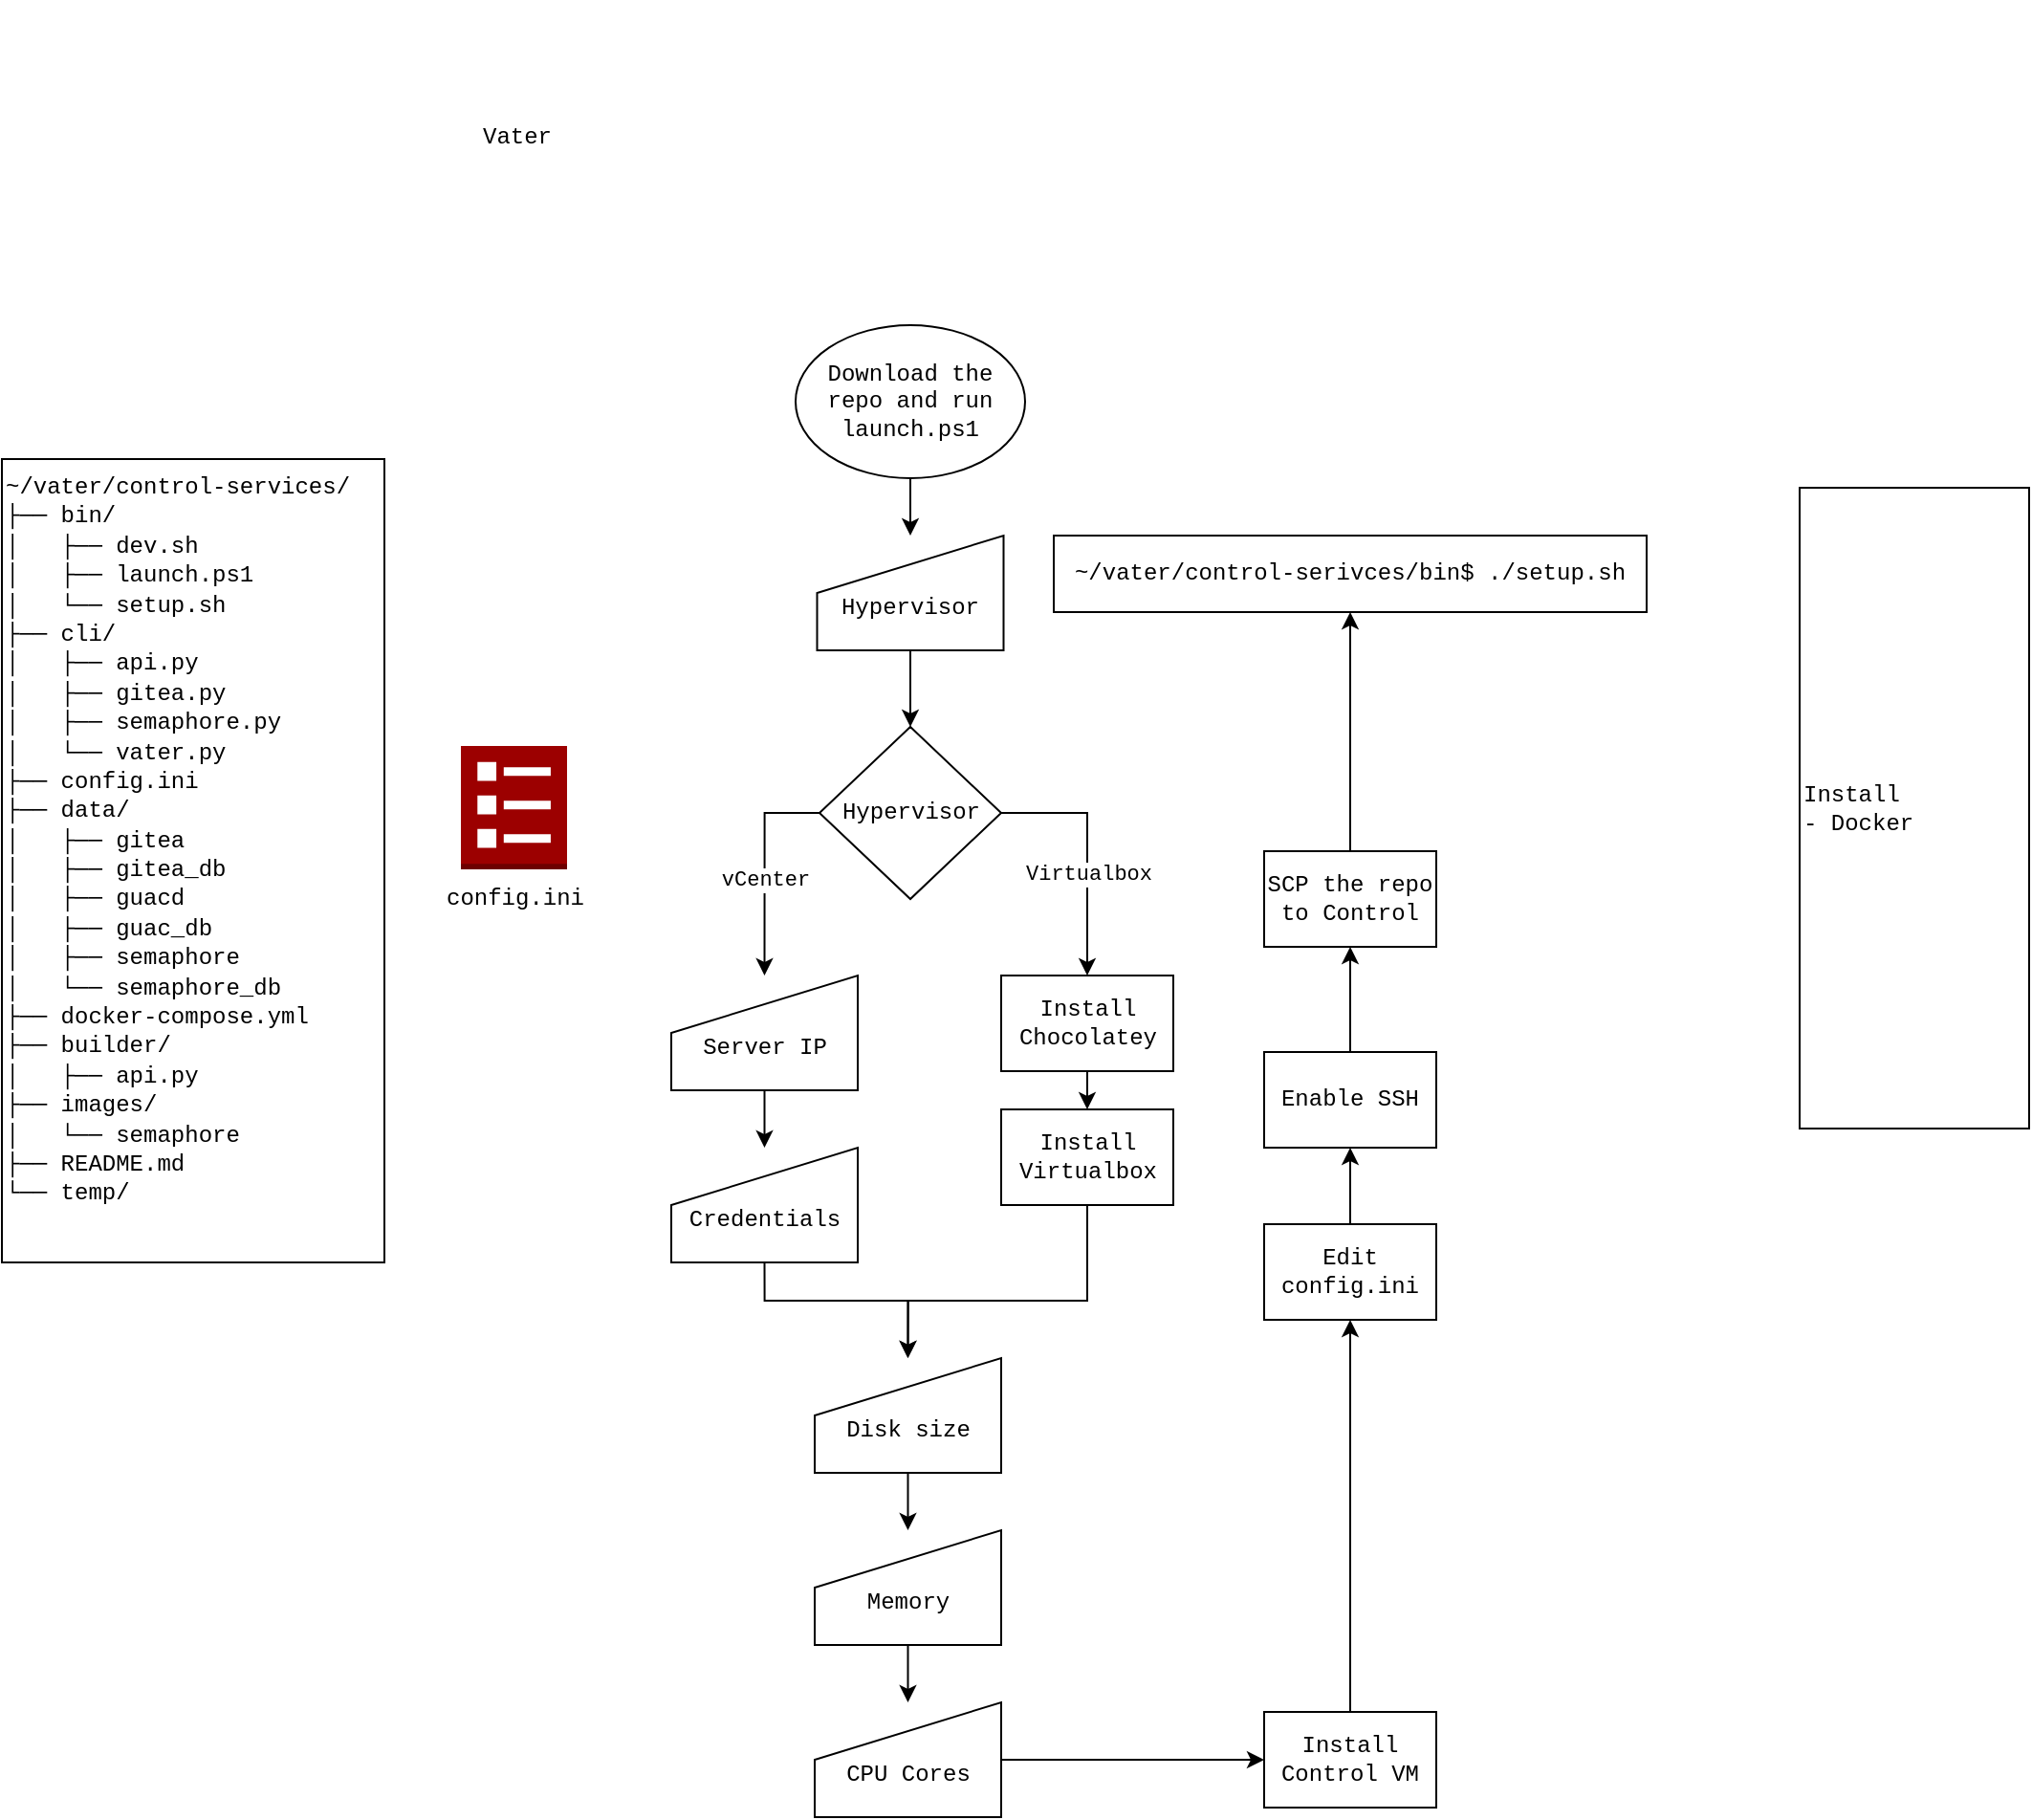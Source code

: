 <mxfile version="15.6.8" type="github">
  <diagram id="YXfpOPQG43Z3w0_7rGdu" name="Page-1">
    <mxGraphModel dx="2552" dy="2013" grid="1" gridSize="10" guides="1" tooltips="1" connect="1" arrows="1" fold="1" page="1" pageScale="1" pageWidth="850" pageHeight="1100" math="0" shadow="0">
      <root>
        <mxCell id="0" />
        <mxCell id="1" parent="0" />
        <mxCell id="ZsvXM1KYcc3sOgcgSLbN-1" value="&lt;font face=&quot;Courier New&quot;&gt;config.ini&lt;/font&gt;" style="outlineConnect=0;dashed=0;verticalLabelPosition=bottom;verticalAlign=top;align=center;html=1;shape=mxgraph.aws3.template;fillColor=#9C0000;gradientColor=none;" vertex="1" parent="1">
          <mxGeometry x="-600" y="160" width="55.5" height="64.5" as="geometry" />
        </mxCell>
        <mxCell id="ZsvXM1KYcc3sOgcgSLbN-2" value="&lt;div&gt;&lt;font face=&quot;Courier New&quot;&gt;~/vater/control-services/&lt;/font&gt;&lt;/div&gt;&lt;div&gt;&lt;font face=&quot;Courier New&quot;&gt;├── bin/&lt;/font&gt;&lt;/div&gt;&lt;div&gt;&lt;span style=&quot;font-family: &amp;#34;courier new&amp;#34;&quot;&gt;│&amp;nbsp; &amp;nbsp;├── dev.sh&lt;/span&gt;&lt;span style=&quot;font-family: &amp;#34;courier new&amp;#34;&quot;&gt;&lt;br&gt;&lt;/span&gt;&lt;/div&gt;&lt;div&gt;&lt;span style=&quot;font-family: &amp;#34;courier new&amp;#34;&quot;&gt;│&amp;nbsp; &amp;nbsp;├── launch.ps1&lt;/span&gt;&lt;font face=&quot;Courier New&quot;&gt;&lt;br&gt;&lt;/font&gt;&lt;/div&gt;&lt;div&gt;&lt;font face=&quot;Courier New&quot;&gt;│&amp;nbsp; &amp;nbsp;└── setup.sh&lt;/font&gt;&lt;/div&gt;&lt;div&gt;&lt;font face=&quot;Courier New&quot;&gt;├── cli/&lt;/font&gt;&lt;/div&gt;&lt;div&gt;&lt;font face=&quot;Courier New&quot;&gt;│&amp;nbsp; &amp;nbsp;├── api.py&lt;/font&gt;&lt;/div&gt;&lt;div&gt;&lt;font face=&quot;Courier New&quot;&gt;│&amp;nbsp; &amp;nbsp;├── gitea.py&lt;/font&gt;&lt;/div&gt;&lt;div&gt;&lt;font face=&quot;Courier New&quot;&gt;│&amp;nbsp; &amp;nbsp;├── semaphore.py&lt;/font&gt;&lt;/div&gt;&lt;div&gt;&lt;font face=&quot;Courier New&quot;&gt;│&amp;nbsp; &amp;nbsp;└── vater.py&lt;/font&gt;&lt;/div&gt;&lt;div&gt;&lt;span style=&quot;font-family: &amp;#34;courier new&amp;#34;&quot;&gt;├── config.ini&lt;/span&gt;&lt;br&gt;&lt;/div&gt;&lt;div&gt;&lt;font face=&quot;Courier New&quot;&gt;├── data/&lt;/font&gt;&lt;/div&gt;&lt;div&gt;&lt;font face=&quot;Courier New&quot;&gt;│&amp;nbsp; &amp;nbsp;├── gitea&lt;/font&gt;&lt;/div&gt;&lt;div&gt;&lt;font face=&quot;Courier New&quot;&gt;│&amp;nbsp; &amp;nbsp;├── gitea_db&lt;/font&gt;&lt;/div&gt;&lt;div&gt;&lt;font face=&quot;Courier New&quot;&gt;│&amp;nbsp; &amp;nbsp;├── guacd&lt;/font&gt;&lt;/div&gt;&lt;div&gt;&lt;font face=&quot;Courier New&quot;&gt;│&amp;nbsp; &amp;nbsp;├── guac_db&lt;/font&gt;&lt;/div&gt;&lt;div&gt;&lt;font face=&quot;Courier New&quot;&gt;│&amp;nbsp; &amp;nbsp;├── semaphore&lt;/font&gt;&lt;/div&gt;&lt;div&gt;&lt;font face=&quot;Courier New&quot;&gt;│&amp;nbsp; &amp;nbsp;└── semaphore_db&lt;/font&gt;&lt;/div&gt;&lt;div&gt;&lt;font face=&quot;Courier New&quot;&gt;├── docker-compose.yml&lt;/font&gt;&lt;/div&gt;&lt;div&gt;&lt;div&gt;&lt;font face=&quot;Courier New&quot;&gt;├── builder/&lt;/font&gt;&lt;/div&gt;&lt;div&gt;&lt;font face=&quot;Courier New&quot;&gt;│&amp;nbsp; &amp;nbsp;├── api.py&lt;/font&gt;&lt;/div&gt;&lt;/div&gt;&lt;div&gt;&lt;font face=&quot;Courier New&quot;&gt;├── images/&lt;/font&gt;&lt;/div&gt;&lt;div&gt;&lt;font face=&quot;Courier New&quot;&gt;│&amp;nbsp; &amp;nbsp;└── semaphore&lt;/font&gt;&lt;/div&gt;&lt;div&gt;&lt;font face=&quot;Courier New&quot;&gt;├── README.md&lt;/font&gt;&lt;/div&gt;&lt;div&gt;&lt;font face=&quot;Courier New&quot;&gt;└── temp/&lt;/font&gt;&lt;/div&gt;&lt;div&gt;&lt;br&gt;&lt;/div&gt;" style="rounded=0;whiteSpace=wrap;html=1;align=left;verticalAlign=top;" vertex="1" parent="1">
          <mxGeometry x="-840" y="10" width="200" height="420" as="geometry" />
        </mxCell>
        <mxCell id="ZsvXM1KYcc3sOgcgSLbN-3" value="Vater" style="shape=image;html=1;verticalAlign=top;verticalLabelPosition=bottom;labelBackgroundColor=#ffffff;imageAspect=0;aspect=fixed;image=https://cdn4.iconfinder.com/data/icons/scripting-and-programming-languages/512/Python_logo-128.png;fontFamily=Courier New;" vertex="1" parent="1">
          <mxGeometry x="-600" y="-230" width="58" height="58" as="geometry" />
        </mxCell>
        <mxCell id="ZsvXM1KYcc3sOgcgSLbN-10" style="edgeStyle=orthogonalEdgeStyle;rounded=0;orthogonalLoop=1;jettySize=auto;html=1;exitX=0.5;exitY=1;exitDx=0;exitDy=0;entryX=0.5;entryY=0;entryDx=0;entryDy=0;fontFamily=Courier New;" edge="1" parent="1" source="ZsvXM1KYcc3sOgcgSLbN-7" target="ZsvXM1KYcc3sOgcgSLbN-9">
          <mxGeometry relative="1" as="geometry" />
        </mxCell>
        <mxCell id="ZsvXM1KYcc3sOgcgSLbN-7" value="Download the repo and run&lt;br&gt;launch.ps1" style="ellipse;whiteSpace=wrap;html=1;fontFamily=Courier New;align=center;" vertex="1" parent="1">
          <mxGeometry x="-425" y="-60" width="120" height="80" as="geometry" />
        </mxCell>
        <mxCell id="ZsvXM1KYcc3sOgcgSLbN-44" style="edgeStyle=orthogonalEdgeStyle;rounded=0;orthogonalLoop=1;jettySize=auto;html=1;exitX=0.5;exitY=1;exitDx=0;exitDy=0;entryX=0.5;entryY=0;entryDx=0;entryDy=0;fontFamily=Courier New;" edge="1" parent="1" source="ZsvXM1KYcc3sOgcgSLbN-8" target="ZsvXM1KYcc3sOgcgSLbN-38">
          <mxGeometry relative="1" as="geometry" />
        </mxCell>
        <mxCell id="ZsvXM1KYcc3sOgcgSLbN-8" value="Install Chocolatey" style="rounded=0;whiteSpace=wrap;html=1;fontFamily=Courier New;align=center;" vertex="1" parent="1">
          <mxGeometry x="-317.5" y="280" width="90" height="50" as="geometry" />
        </mxCell>
        <mxCell id="ZsvXM1KYcc3sOgcgSLbN-16" style="edgeStyle=orthogonalEdgeStyle;rounded=0;orthogonalLoop=1;jettySize=auto;html=1;exitX=0.5;exitY=1;exitDx=0;exitDy=0;entryX=0.5;entryY=0;entryDx=0;entryDy=0;fontFamily=Courier New;" edge="1" parent="1" source="ZsvXM1KYcc3sOgcgSLbN-9" target="ZsvXM1KYcc3sOgcgSLbN-11">
          <mxGeometry relative="1" as="geometry" />
        </mxCell>
        <mxCell id="ZsvXM1KYcc3sOgcgSLbN-9" value="&lt;br&gt;Hypervisor" style="shape=manualInput;whiteSpace=wrap;html=1;fontFamily=Courier New;align=center;" vertex="1" parent="1">
          <mxGeometry x="-413.75" y="50" width="97.5" height="60" as="geometry" />
        </mxCell>
        <mxCell id="ZsvXM1KYcc3sOgcgSLbN-12" value="vCenter" style="edgeStyle=orthogonalEdgeStyle;rounded=0;orthogonalLoop=1;jettySize=auto;html=1;exitX=0;exitY=0.5;exitDx=0;exitDy=0;fontFamily=Courier New;entryX=0.5;entryY=0;entryDx=0;entryDy=0;" edge="1" parent="1" source="ZsvXM1KYcc3sOgcgSLbN-11" target="ZsvXM1KYcc3sOgcgSLbN-17">
          <mxGeometry x="0.12" relative="1" as="geometry">
            <mxPoint x="-440" y="270" as="targetPoint" />
            <mxPoint as="offset" />
          </mxGeometry>
        </mxCell>
        <mxCell id="ZsvXM1KYcc3sOgcgSLbN-13" style="edgeStyle=orthogonalEdgeStyle;rounded=0;orthogonalLoop=1;jettySize=auto;html=1;exitX=1;exitY=0.5;exitDx=0;exitDy=0;fontFamily=Courier New;entryX=0.5;entryY=0;entryDx=0;entryDy=0;" edge="1" parent="1" source="ZsvXM1KYcc3sOgcgSLbN-11" target="ZsvXM1KYcc3sOgcgSLbN-8">
          <mxGeometry relative="1" as="geometry">
            <mxPoint x="-270" y="260" as="targetPoint" />
          </mxGeometry>
        </mxCell>
        <mxCell id="ZsvXM1KYcc3sOgcgSLbN-15" value="Virtualbox" style="edgeLabel;html=1;align=center;verticalAlign=middle;resizable=0;points=[];fontFamily=Courier New;" vertex="1" connectable="0" parent="ZsvXM1KYcc3sOgcgSLbN-13">
          <mxGeometry x="0.111" relative="1" as="geometry">
            <mxPoint y="5" as="offset" />
          </mxGeometry>
        </mxCell>
        <mxCell id="ZsvXM1KYcc3sOgcgSLbN-11" value="Hypervisor" style="rhombus;whiteSpace=wrap;html=1;fontFamily=Courier New;align=center;" vertex="1" parent="1">
          <mxGeometry x="-412.5" y="150" width="95" height="90" as="geometry" />
        </mxCell>
        <mxCell id="ZsvXM1KYcc3sOgcgSLbN-20" style="edgeStyle=orthogonalEdgeStyle;rounded=0;orthogonalLoop=1;jettySize=auto;html=1;exitX=0.5;exitY=1;exitDx=0;exitDy=0;fontFamily=Courier New;entryX=0.5;entryY=0;entryDx=0;entryDy=0;" edge="1" parent="1" source="ZsvXM1KYcc3sOgcgSLbN-17" target="ZsvXM1KYcc3sOgcgSLbN-18">
          <mxGeometry relative="1" as="geometry">
            <mxPoint x="-300" y="350" as="targetPoint" />
          </mxGeometry>
        </mxCell>
        <mxCell id="ZsvXM1KYcc3sOgcgSLbN-17" value="&lt;br&gt;Server IP" style="shape=manualInput;whiteSpace=wrap;html=1;fontFamily=Courier New;align=center;" vertex="1" parent="1">
          <mxGeometry x="-490" y="280" width="97.5" height="60" as="geometry" />
        </mxCell>
        <mxCell id="ZsvXM1KYcc3sOgcgSLbN-46" style="edgeStyle=orthogonalEdgeStyle;rounded=0;orthogonalLoop=1;jettySize=auto;html=1;exitX=0.5;exitY=1;exitDx=0;exitDy=0;entryX=0.5;entryY=0;entryDx=0;entryDy=0;fontFamily=Courier New;" edge="1" parent="1" source="ZsvXM1KYcc3sOgcgSLbN-18" target="ZsvXM1KYcc3sOgcgSLbN-19">
          <mxGeometry relative="1" as="geometry">
            <Array as="points">
              <mxPoint x="-441" y="450" />
              <mxPoint x="-366" y="450" />
            </Array>
          </mxGeometry>
        </mxCell>
        <mxCell id="ZsvXM1KYcc3sOgcgSLbN-18" value="&lt;br&gt;Credentials" style="shape=manualInput;whiteSpace=wrap;html=1;fontFamily=Courier New;align=center;" vertex="1" parent="1">
          <mxGeometry x="-490" y="370" width="97.5" height="60" as="geometry" />
        </mxCell>
        <mxCell id="ZsvXM1KYcc3sOgcgSLbN-24" style="edgeStyle=orthogonalEdgeStyle;rounded=0;orthogonalLoop=1;jettySize=auto;html=1;exitX=0.5;exitY=1;exitDx=0;exitDy=0;entryX=0.5;entryY=0;entryDx=0;entryDy=0;fontFamily=Courier New;" edge="1" parent="1" source="ZsvXM1KYcc3sOgcgSLbN-19" target="ZsvXM1KYcc3sOgcgSLbN-21">
          <mxGeometry relative="1" as="geometry" />
        </mxCell>
        <mxCell id="ZsvXM1KYcc3sOgcgSLbN-19" value="&lt;br&gt;Disk size" style="shape=manualInput;whiteSpace=wrap;html=1;fontFamily=Courier New;align=center;" vertex="1" parent="1">
          <mxGeometry x="-415" y="480" width="97.5" height="60" as="geometry" />
        </mxCell>
        <mxCell id="ZsvXM1KYcc3sOgcgSLbN-25" style="edgeStyle=orthogonalEdgeStyle;rounded=0;orthogonalLoop=1;jettySize=auto;html=1;exitX=0.5;exitY=1;exitDx=0;exitDy=0;entryX=0.5;entryY=0;entryDx=0;entryDy=0;fontFamily=Courier New;" edge="1" parent="1" source="ZsvXM1KYcc3sOgcgSLbN-21" target="ZsvXM1KYcc3sOgcgSLbN-22">
          <mxGeometry relative="1" as="geometry" />
        </mxCell>
        <mxCell id="ZsvXM1KYcc3sOgcgSLbN-21" value="&lt;br&gt;Memory" style="shape=manualInput;whiteSpace=wrap;html=1;fontFamily=Courier New;align=center;" vertex="1" parent="1">
          <mxGeometry x="-415" y="570" width="97.5" height="60" as="geometry" />
        </mxCell>
        <mxCell id="ZsvXM1KYcc3sOgcgSLbN-48" style="edgeStyle=orthogonalEdgeStyle;rounded=0;orthogonalLoop=1;jettySize=auto;html=1;exitX=1;exitY=0.5;exitDx=0;exitDy=0;entryX=0;entryY=0.5;entryDx=0;entryDy=0;fontFamily=Courier New;" edge="1" parent="1" source="ZsvXM1KYcc3sOgcgSLbN-22" target="ZsvXM1KYcc3sOgcgSLbN-42">
          <mxGeometry relative="1" as="geometry" />
        </mxCell>
        <mxCell id="ZsvXM1KYcc3sOgcgSLbN-22" value="&lt;br&gt;CPU Cores" style="shape=manualInput;whiteSpace=wrap;html=1;fontFamily=Courier New;align=center;" vertex="1" parent="1">
          <mxGeometry x="-415" y="660" width="97.5" height="60" as="geometry" />
        </mxCell>
        <mxCell id="ZsvXM1KYcc3sOgcgSLbN-35" value="&lt;span&gt;~/vater/control-serivces/bin$ ./setup.sh&lt;/span&gt;" style="rounded=0;whiteSpace=wrap;html=1;fontFamily=Courier New;align=center;" vertex="1" parent="1">
          <mxGeometry x="-290" y="50" width="310" height="40" as="geometry" />
        </mxCell>
        <mxCell id="ZsvXM1KYcc3sOgcgSLbN-37" value="Install&lt;br&gt;- Docker&lt;br&gt;" style="rounded=0;whiteSpace=wrap;html=1;fontFamily=Courier New;align=left;" vertex="1" parent="1">
          <mxGeometry x="100" y="25" width="120" height="335" as="geometry" />
        </mxCell>
        <mxCell id="ZsvXM1KYcc3sOgcgSLbN-47" style="edgeStyle=orthogonalEdgeStyle;rounded=0;orthogonalLoop=1;jettySize=auto;html=1;exitX=0.5;exitY=1;exitDx=0;exitDy=0;entryX=0.5;entryY=0;entryDx=0;entryDy=0;fontFamily=Courier New;" edge="1" parent="1" source="ZsvXM1KYcc3sOgcgSLbN-38" target="ZsvXM1KYcc3sOgcgSLbN-19">
          <mxGeometry relative="1" as="geometry">
            <Array as="points">
              <mxPoint x="-272" y="450" />
              <mxPoint x="-366" y="450" />
            </Array>
          </mxGeometry>
        </mxCell>
        <mxCell id="ZsvXM1KYcc3sOgcgSLbN-38" value="Install Virtualbox" style="rounded=0;whiteSpace=wrap;html=1;fontFamily=Courier New;align=center;" vertex="1" parent="1">
          <mxGeometry x="-317.5" y="350" width="90" height="50" as="geometry" />
        </mxCell>
        <mxCell id="ZsvXM1KYcc3sOgcgSLbN-50" style="edgeStyle=orthogonalEdgeStyle;rounded=0;orthogonalLoop=1;jettySize=auto;html=1;exitX=0.5;exitY=0;exitDx=0;exitDy=0;entryX=0.5;entryY=1;entryDx=0;entryDy=0;fontFamily=Courier New;" edge="1" parent="1" source="ZsvXM1KYcc3sOgcgSLbN-42" target="ZsvXM1KYcc3sOgcgSLbN-53">
          <mxGeometry relative="1" as="geometry" />
        </mxCell>
        <mxCell id="ZsvXM1KYcc3sOgcgSLbN-42" value="Install Control VM" style="rounded=0;whiteSpace=wrap;html=1;fontFamily=Courier New;align=center;" vertex="1" parent="1">
          <mxGeometry x="-180" y="665" width="90" height="50" as="geometry" />
        </mxCell>
        <mxCell id="ZsvXM1KYcc3sOgcgSLbN-52" style="edgeStyle=orthogonalEdgeStyle;rounded=0;orthogonalLoop=1;jettySize=auto;html=1;exitX=0.5;exitY=0;exitDx=0;exitDy=0;entryX=0.5;entryY=1;entryDx=0;entryDy=0;fontFamily=Courier New;" edge="1" parent="1" source="ZsvXM1KYcc3sOgcgSLbN-49" target="ZsvXM1KYcc3sOgcgSLbN-51">
          <mxGeometry relative="1" as="geometry" />
        </mxCell>
        <mxCell id="ZsvXM1KYcc3sOgcgSLbN-49" value="Enable SSH" style="rounded=0;whiteSpace=wrap;html=1;fontFamily=Courier New;align=center;" vertex="1" parent="1">
          <mxGeometry x="-180" y="320" width="90" height="50" as="geometry" />
        </mxCell>
        <mxCell id="ZsvXM1KYcc3sOgcgSLbN-55" style="edgeStyle=orthogonalEdgeStyle;rounded=0;orthogonalLoop=1;jettySize=auto;html=1;exitX=0.5;exitY=0;exitDx=0;exitDy=0;entryX=0.5;entryY=1;entryDx=0;entryDy=0;fontFamily=Courier New;" edge="1" parent="1" source="ZsvXM1KYcc3sOgcgSLbN-51" target="ZsvXM1KYcc3sOgcgSLbN-35">
          <mxGeometry relative="1" as="geometry" />
        </mxCell>
        <mxCell id="ZsvXM1KYcc3sOgcgSLbN-51" value="SCP the repo to Control" style="rounded=0;whiteSpace=wrap;html=1;fontFamily=Courier New;align=center;" vertex="1" parent="1">
          <mxGeometry x="-180" y="215" width="90" height="50" as="geometry" />
        </mxCell>
        <mxCell id="ZsvXM1KYcc3sOgcgSLbN-54" style="edgeStyle=orthogonalEdgeStyle;rounded=0;orthogonalLoop=1;jettySize=auto;html=1;exitX=0.5;exitY=0;exitDx=0;exitDy=0;entryX=0.5;entryY=1;entryDx=0;entryDy=0;fontFamily=Courier New;" edge="1" parent="1" source="ZsvXM1KYcc3sOgcgSLbN-53" target="ZsvXM1KYcc3sOgcgSLbN-49">
          <mxGeometry relative="1" as="geometry" />
        </mxCell>
        <mxCell id="ZsvXM1KYcc3sOgcgSLbN-53" value="Edit config.ini" style="rounded=0;whiteSpace=wrap;html=1;fontFamily=Courier New;align=center;" vertex="1" parent="1">
          <mxGeometry x="-180" y="410" width="90" height="50" as="geometry" />
        </mxCell>
      </root>
    </mxGraphModel>
  </diagram>
</mxfile>
